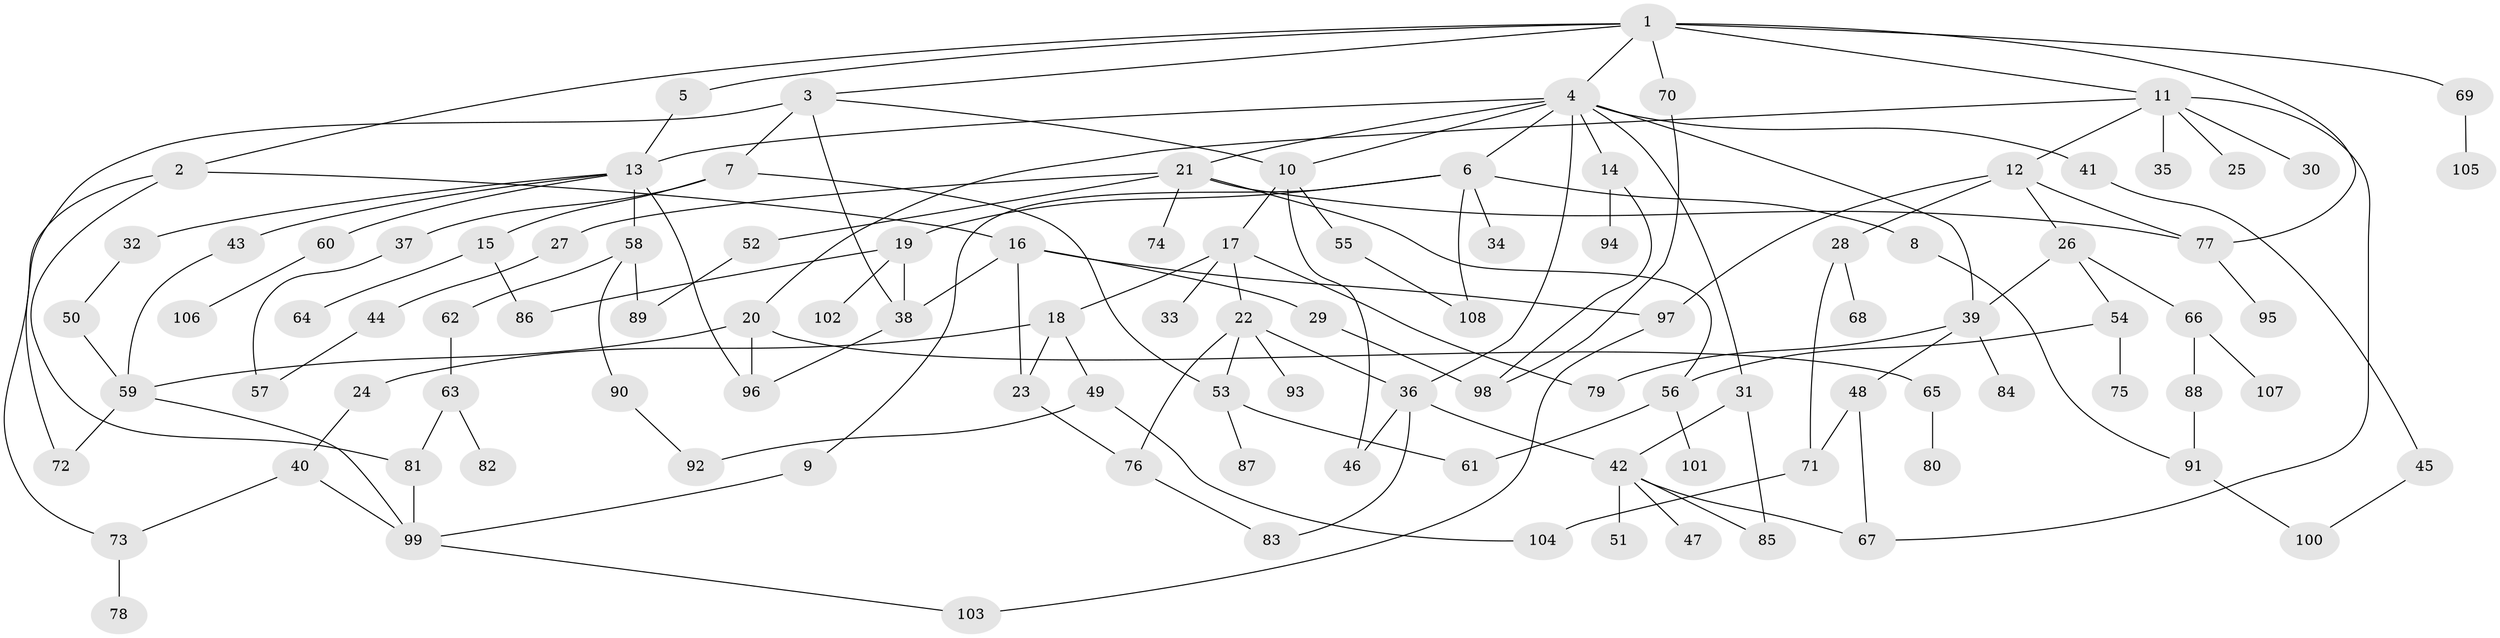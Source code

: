 // Generated by graph-tools (version 1.1) at 2025/41/03/09/25 04:41:54]
// undirected, 108 vertices, 150 edges
graph export_dot {
graph [start="1"]
  node [color=gray90,style=filled];
  1;
  2;
  3;
  4;
  5;
  6;
  7;
  8;
  9;
  10;
  11;
  12;
  13;
  14;
  15;
  16;
  17;
  18;
  19;
  20;
  21;
  22;
  23;
  24;
  25;
  26;
  27;
  28;
  29;
  30;
  31;
  32;
  33;
  34;
  35;
  36;
  37;
  38;
  39;
  40;
  41;
  42;
  43;
  44;
  45;
  46;
  47;
  48;
  49;
  50;
  51;
  52;
  53;
  54;
  55;
  56;
  57;
  58;
  59;
  60;
  61;
  62;
  63;
  64;
  65;
  66;
  67;
  68;
  69;
  70;
  71;
  72;
  73;
  74;
  75;
  76;
  77;
  78;
  79;
  80;
  81;
  82;
  83;
  84;
  85;
  86;
  87;
  88;
  89;
  90;
  91;
  92;
  93;
  94;
  95;
  96;
  97;
  98;
  99;
  100;
  101;
  102;
  103;
  104;
  105;
  106;
  107;
  108;
  1 -- 2;
  1 -- 3;
  1 -- 4;
  1 -- 5;
  1 -- 11;
  1 -- 69;
  1 -- 70;
  1 -- 77;
  2 -- 16;
  2 -- 73;
  2 -- 81;
  3 -- 7;
  3 -- 38;
  3 -- 72;
  3 -- 10;
  4 -- 6;
  4 -- 10;
  4 -- 13;
  4 -- 14;
  4 -- 21;
  4 -- 31;
  4 -- 39;
  4 -- 41;
  4 -- 36;
  5 -- 13;
  6 -- 8;
  6 -- 9;
  6 -- 19;
  6 -- 34;
  6 -- 108;
  7 -- 15;
  7 -- 37;
  7 -- 53;
  8 -- 91;
  9 -- 99;
  10 -- 17;
  10 -- 55;
  10 -- 46;
  11 -- 12;
  11 -- 20;
  11 -- 25;
  11 -- 30;
  11 -- 35;
  11 -- 67;
  12 -- 26;
  12 -- 28;
  12 -- 97;
  12 -- 77;
  13 -- 32;
  13 -- 43;
  13 -- 58;
  13 -- 60;
  13 -- 96;
  14 -- 94;
  14 -- 98;
  15 -- 64;
  15 -- 86;
  16 -- 23;
  16 -- 29;
  16 -- 97;
  16 -- 38;
  17 -- 18;
  17 -- 22;
  17 -- 33;
  17 -- 79;
  18 -- 24;
  18 -- 49;
  18 -- 23;
  19 -- 102;
  19 -- 86;
  19 -- 38;
  20 -- 59;
  20 -- 65;
  20 -- 96;
  21 -- 27;
  21 -- 52;
  21 -- 74;
  21 -- 56;
  21 -- 77;
  22 -- 36;
  22 -- 53;
  22 -- 93;
  22 -- 76;
  23 -- 76;
  24 -- 40;
  26 -- 54;
  26 -- 66;
  26 -- 39;
  27 -- 44;
  28 -- 68;
  28 -- 71;
  29 -- 98;
  31 -- 85;
  31 -- 42;
  32 -- 50;
  36 -- 42;
  36 -- 46;
  36 -- 83;
  37 -- 57;
  38 -- 96;
  39 -- 48;
  39 -- 84;
  39 -- 79;
  40 -- 73;
  40 -- 99;
  41 -- 45;
  42 -- 47;
  42 -- 51;
  42 -- 85;
  42 -- 67;
  43 -- 59;
  44 -- 57;
  45 -- 100;
  48 -- 67;
  48 -- 71;
  49 -- 92;
  49 -- 104;
  50 -- 59;
  52 -- 89;
  53 -- 61;
  53 -- 87;
  54 -- 56;
  54 -- 75;
  55 -- 108;
  56 -- 101;
  56 -- 61;
  58 -- 62;
  58 -- 90;
  58 -- 89;
  59 -- 72;
  59 -- 99;
  60 -- 106;
  62 -- 63;
  63 -- 81;
  63 -- 82;
  65 -- 80;
  66 -- 88;
  66 -- 107;
  69 -- 105;
  70 -- 98;
  71 -- 104;
  73 -- 78;
  76 -- 83;
  77 -- 95;
  81 -- 99;
  88 -- 91;
  90 -- 92;
  91 -- 100;
  97 -- 103;
  99 -- 103;
}
